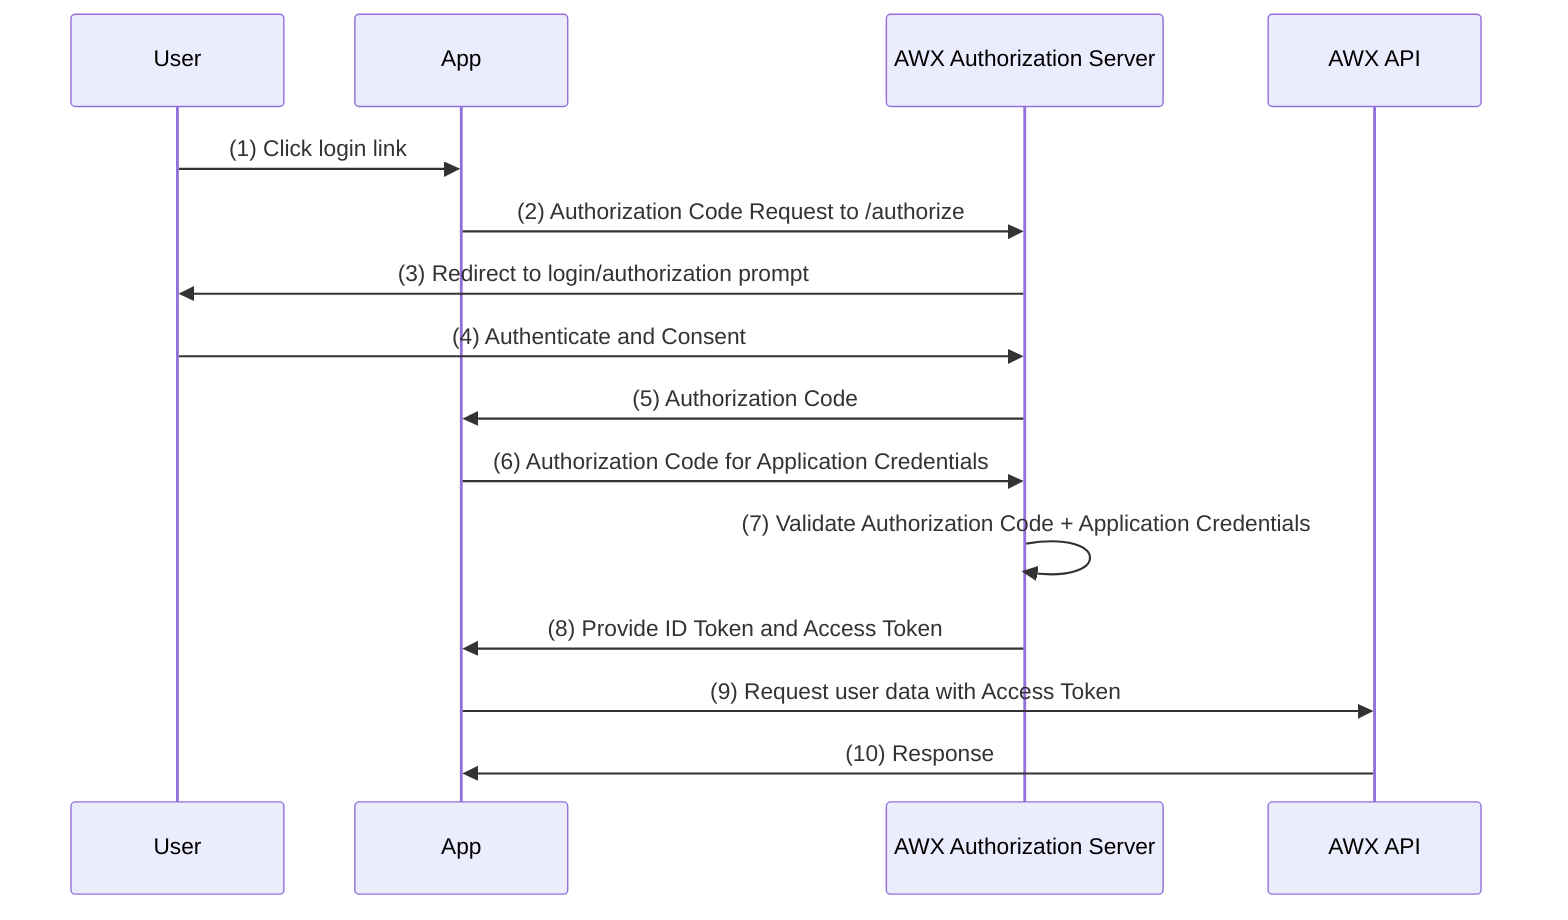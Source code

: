 sequenceDiagram;
    participant User as User
    participant App as App
    participant Auth0 as AWX Authorization Server
    participant API as AWX API
    
    User->>App: (1) Click login link
    App->>Auth0: (2) Authorization Code Request to /authorize
    Auth0->>User: (3) Redirect to login/authorization prompt
    User->>Auth0: (4) Authenticate and Consent
    Auth0->>App: (5) Authorization Code
    App->>Auth0: (6) Authorization Code for Application Credentials
    Auth0->>Auth0:(7) Validate Authorization Code + Application Credentials
    Auth0->>App: (8) Provide ID Token and Access Token
    App->>API: (9) Request user data with Access Token
    API->>App: (10) Response